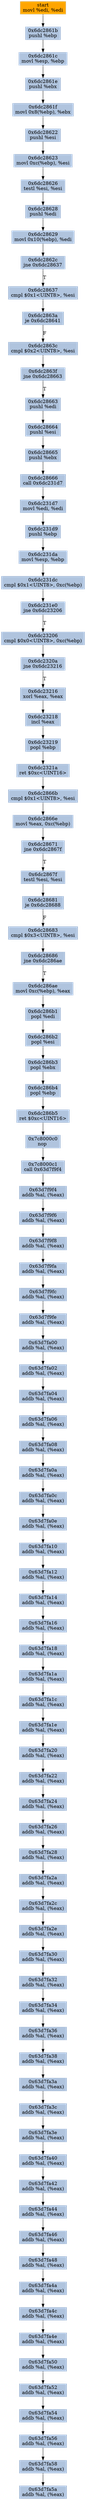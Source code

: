 digraph G {
node[shape=rectangle,style=filled,fillcolor=lightsteelblue,color=lightsteelblue]
bgcolor="transparent"
a0x6dc28619movl_edi_edi[label="start\nmovl %edi, %edi",color="lightgrey",fillcolor="orange"];
a0x6dc2861bpushl_ebp[label="0x6dc2861b\npushl %ebp"];
a0x6dc2861cmovl_esp_ebp[label="0x6dc2861c\nmovl %esp, %ebp"];
a0x6dc2861epushl_ebx[label="0x6dc2861e\npushl %ebx"];
a0x6dc2861fmovl_0x8ebp__ebx[label="0x6dc2861f\nmovl 0x8(%ebp), %ebx"];
a0x6dc28622pushl_esi[label="0x6dc28622\npushl %esi"];
a0x6dc28623movl_0xcebp__esi[label="0x6dc28623\nmovl 0xc(%ebp), %esi"];
a0x6dc28626testl_esi_esi[label="0x6dc28626\ntestl %esi, %esi"];
a0x6dc28628pushl_edi[label="0x6dc28628\npushl %edi"];
a0x6dc28629movl_0x10ebp__edi[label="0x6dc28629\nmovl 0x10(%ebp), %edi"];
a0x6dc2862cjne_0x6dc28637[label="0x6dc2862c\njne 0x6dc28637"];
a0x6dc28637cmpl_0x1UINT8_esi[label="0x6dc28637\ncmpl $0x1<UINT8>, %esi"];
a0x6dc2863aje_0x6dc28641[label="0x6dc2863a\nje 0x6dc28641"];
a0x6dc2863ccmpl_0x2UINT8_esi[label="0x6dc2863c\ncmpl $0x2<UINT8>, %esi"];
a0x6dc2863fjne_0x6dc28663[label="0x6dc2863f\njne 0x6dc28663"];
a0x6dc28663pushl_edi[label="0x6dc28663\npushl %edi"];
a0x6dc28664pushl_esi[label="0x6dc28664\npushl %esi"];
a0x6dc28665pushl_ebx[label="0x6dc28665\npushl %ebx"];
a0x6dc28666call_0x6dc231d7[label="0x6dc28666\ncall 0x6dc231d7"];
a0x6dc231d7movl_edi_edi[label="0x6dc231d7\nmovl %edi, %edi"];
a0x6dc231d9pushl_ebp[label="0x6dc231d9\npushl %ebp"];
a0x6dc231damovl_esp_ebp[label="0x6dc231da\nmovl %esp, %ebp"];
a0x6dc231dccmpl_0x1UINT8_0xcebp_[label="0x6dc231dc\ncmpl $0x1<UINT8>, 0xc(%ebp)"];
a0x6dc231e0jne_0x6dc23206[label="0x6dc231e0\njne 0x6dc23206"];
a0x6dc23206cmpl_0x0UINT8_0xcebp_[label="0x6dc23206\ncmpl $0x0<UINT8>, 0xc(%ebp)"];
a0x6dc2320ajne_0x6dc23216[label="0x6dc2320a\njne 0x6dc23216"];
a0x6dc23216xorl_eax_eax[label="0x6dc23216\nxorl %eax, %eax"];
a0x6dc23218incl_eax[label="0x6dc23218\nincl %eax"];
a0x6dc23219popl_ebp[label="0x6dc23219\npopl %ebp"];
a0x6dc2321aret_0xcUINT16[label="0x6dc2321a\nret $0xc<UINT16>"];
a0x6dc2866bcmpl_0x1UINT8_esi[label="0x6dc2866b\ncmpl $0x1<UINT8>, %esi"];
a0x6dc2866emovl_eax_0xcebp_[label="0x6dc2866e\nmovl %eax, 0xc(%ebp)"];
a0x6dc28671jne_0x6dc2867f[label="0x6dc28671\njne 0x6dc2867f"];
a0x6dc2867ftestl_esi_esi[label="0x6dc2867f\ntestl %esi, %esi"];
a0x6dc28681je_0x6dc28688[label="0x6dc28681\nje 0x6dc28688"];
a0x6dc28683cmpl_0x3UINT8_esi[label="0x6dc28683\ncmpl $0x3<UINT8>, %esi"];
a0x6dc28686jne_0x6dc286ae[label="0x6dc28686\njne 0x6dc286ae"];
a0x6dc286aemovl_0xcebp__eax[label="0x6dc286ae\nmovl 0xc(%ebp), %eax"];
a0x6dc286b1popl_edi[label="0x6dc286b1\npopl %edi"];
a0x6dc286b2popl_esi[label="0x6dc286b2\npopl %esi"];
a0x6dc286b3popl_ebx[label="0x6dc286b3\npopl %ebx"];
a0x6dc286b4popl_ebp[label="0x6dc286b4\npopl %ebp"];
a0x6dc286b5ret_0xcUINT16[label="0x6dc286b5\nret $0xc<UINT16>"];
a0x7c8000c0nop_[label="0x7c8000c0\nnop "];
a0x7c8000c1call_0x63d7f9f4[label="0x7c8000c1\ncall 0x63d7f9f4"];
a0x63d7f9f4addb_al_eax_[label="0x63d7f9f4\naddb %al, (%eax)"];
a0x63d7f9f6addb_al_eax_[label="0x63d7f9f6\naddb %al, (%eax)"];
a0x63d7f9f8addb_al_eax_[label="0x63d7f9f8\naddb %al, (%eax)"];
a0x63d7f9faaddb_al_eax_[label="0x63d7f9fa\naddb %al, (%eax)"];
a0x63d7f9fcaddb_al_eax_[label="0x63d7f9fc\naddb %al, (%eax)"];
a0x63d7f9feaddb_al_eax_[label="0x63d7f9fe\naddb %al, (%eax)"];
a0x63d7fa00addb_al_eax_[label="0x63d7fa00\naddb %al, (%eax)"];
a0x63d7fa02addb_al_eax_[label="0x63d7fa02\naddb %al, (%eax)"];
a0x63d7fa04addb_al_eax_[label="0x63d7fa04\naddb %al, (%eax)"];
a0x63d7fa06addb_al_eax_[label="0x63d7fa06\naddb %al, (%eax)"];
a0x63d7fa08addb_al_eax_[label="0x63d7fa08\naddb %al, (%eax)"];
a0x63d7fa0aaddb_al_eax_[label="0x63d7fa0a\naddb %al, (%eax)"];
a0x63d7fa0caddb_al_eax_[label="0x63d7fa0c\naddb %al, (%eax)"];
a0x63d7fa0eaddb_al_eax_[label="0x63d7fa0e\naddb %al, (%eax)"];
a0x63d7fa10addb_al_eax_[label="0x63d7fa10\naddb %al, (%eax)"];
a0x63d7fa12addb_al_eax_[label="0x63d7fa12\naddb %al, (%eax)"];
a0x63d7fa14addb_al_eax_[label="0x63d7fa14\naddb %al, (%eax)"];
a0x63d7fa16addb_al_eax_[label="0x63d7fa16\naddb %al, (%eax)"];
a0x63d7fa18addb_al_eax_[label="0x63d7fa18\naddb %al, (%eax)"];
a0x63d7fa1aaddb_al_eax_[label="0x63d7fa1a\naddb %al, (%eax)"];
a0x63d7fa1caddb_al_eax_[label="0x63d7fa1c\naddb %al, (%eax)"];
a0x63d7fa1eaddb_al_eax_[label="0x63d7fa1e\naddb %al, (%eax)"];
a0x63d7fa20addb_al_eax_[label="0x63d7fa20\naddb %al, (%eax)"];
a0x63d7fa22addb_al_eax_[label="0x63d7fa22\naddb %al, (%eax)"];
a0x63d7fa24addb_al_eax_[label="0x63d7fa24\naddb %al, (%eax)"];
a0x63d7fa26addb_al_eax_[label="0x63d7fa26\naddb %al, (%eax)"];
a0x63d7fa28addb_al_eax_[label="0x63d7fa28\naddb %al, (%eax)"];
a0x63d7fa2aaddb_al_eax_[label="0x63d7fa2a\naddb %al, (%eax)"];
a0x63d7fa2caddb_al_eax_[label="0x63d7fa2c\naddb %al, (%eax)"];
a0x63d7fa2eaddb_al_eax_[label="0x63d7fa2e\naddb %al, (%eax)"];
a0x63d7fa30addb_al_eax_[label="0x63d7fa30\naddb %al, (%eax)"];
a0x63d7fa32addb_al_eax_[label="0x63d7fa32\naddb %al, (%eax)"];
a0x63d7fa34addb_al_eax_[label="0x63d7fa34\naddb %al, (%eax)"];
a0x63d7fa36addb_al_eax_[label="0x63d7fa36\naddb %al, (%eax)"];
a0x63d7fa38addb_al_eax_[label="0x63d7fa38\naddb %al, (%eax)"];
a0x63d7fa3aaddb_al_eax_[label="0x63d7fa3a\naddb %al, (%eax)"];
a0x63d7fa3caddb_al_eax_[label="0x63d7fa3c\naddb %al, (%eax)"];
a0x63d7fa3eaddb_al_eax_[label="0x63d7fa3e\naddb %al, (%eax)"];
a0x63d7fa40addb_al_eax_[label="0x63d7fa40\naddb %al, (%eax)"];
a0x63d7fa42addb_al_eax_[label="0x63d7fa42\naddb %al, (%eax)"];
a0x63d7fa44addb_al_eax_[label="0x63d7fa44\naddb %al, (%eax)"];
a0x63d7fa46addb_al_eax_[label="0x63d7fa46\naddb %al, (%eax)"];
a0x63d7fa48addb_al_eax_[label="0x63d7fa48\naddb %al, (%eax)"];
a0x63d7fa4aaddb_al_eax_[label="0x63d7fa4a\naddb %al, (%eax)"];
a0x63d7fa4caddb_al_eax_[label="0x63d7fa4c\naddb %al, (%eax)"];
a0x63d7fa4eaddb_al_eax_[label="0x63d7fa4e\naddb %al, (%eax)"];
a0x63d7fa50addb_al_eax_[label="0x63d7fa50\naddb %al, (%eax)"];
a0x63d7fa52addb_al_eax_[label="0x63d7fa52\naddb %al, (%eax)"];
a0x63d7fa54addb_al_eax_[label="0x63d7fa54\naddb %al, (%eax)"];
a0x63d7fa56addb_al_eax_[label="0x63d7fa56\naddb %al, (%eax)"];
a0x63d7fa58addb_al_eax_[label="0x63d7fa58\naddb %al, (%eax)"];
a0x63d7fa5aaddb_al_eax_[label="0x63d7fa5a\naddb %al, (%eax)"];
a0x6dc28619movl_edi_edi -> a0x6dc2861bpushl_ebp [color="#000000"];
a0x6dc2861bpushl_ebp -> a0x6dc2861cmovl_esp_ebp [color="#000000"];
a0x6dc2861cmovl_esp_ebp -> a0x6dc2861epushl_ebx [color="#000000"];
a0x6dc2861epushl_ebx -> a0x6dc2861fmovl_0x8ebp__ebx [color="#000000"];
a0x6dc2861fmovl_0x8ebp__ebx -> a0x6dc28622pushl_esi [color="#000000"];
a0x6dc28622pushl_esi -> a0x6dc28623movl_0xcebp__esi [color="#000000"];
a0x6dc28623movl_0xcebp__esi -> a0x6dc28626testl_esi_esi [color="#000000"];
a0x6dc28626testl_esi_esi -> a0x6dc28628pushl_edi [color="#000000"];
a0x6dc28628pushl_edi -> a0x6dc28629movl_0x10ebp__edi [color="#000000"];
a0x6dc28629movl_0x10ebp__edi -> a0x6dc2862cjne_0x6dc28637 [color="#000000"];
a0x6dc2862cjne_0x6dc28637 -> a0x6dc28637cmpl_0x1UINT8_esi [color="#000000",label="T"];
a0x6dc28637cmpl_0x1UINT8_esi -> a0x6dc2863aje_0x6dc28641 [color="#000000"];
a0x6dc2863aje_0x6dc28641 -> a0x6dc2863ccmpl_0x2UINT8_esi [color="#000000",label="F"];
a0x6dc2863ccmpl_0x2UINT8_esi -> a0x6dc2863fjne_0x6dc28663 [color="#000000"];
a0x6dc2863fjne_0x6dc28663 -> a0x6dc28663pushl_edi [color="#000000",label="T"];
a0x6dc28663pushl_edi -> a0x6dc28664pushl_esi [color="#000000"];
a0x6dc28664pushl_esi -> a0x6dc28665pushl_ebx [color="#000000"];
a0x6dc28665pushl_ebx -> a0x6dc28666call_0x6dc231d7 [color="#000000"];
a0x6dc28666call_0x6dc231d7 -> a0x6dc231d7movl_edi_edi [color="#000000"];
a0x6dc231d7movl_edi_edi -> a0x6dc231d9pushl_ebp [color="#000000"];
a0x6dc231d9pushl_ebp -> a0x6dc231damovl_esp_ebp [color="#000000"];
a0x6dc231damovl_esp_ebp -> a0x6dc231dccmpl_0x1UINT8_0xcebp_ [color="#000000"];
a0x6dc231dccmpl_0x1UINT8_0xcebp_ -> a0x6dc231e0jne_0x6dc23206 [color="#000000"];
a0x6dc231e0jne_0x6dc23206 -> a0x6dc23206cmpl_0x0UINT8_0xcebp_ [color="#000000",label="T"];
a0x6dc23206cmpl_0x0UINT8_0xcebp_ -> a0x6dc2320ajne_0x6dc23216 [color="#000000"];
a0x6dc2320ajne_0x6dc23216 -> a0x6dc23216xorl_eax_eax [color="#000000",label="T"];
a0x6dc23216xorl_eax_eax -> a0x6dc23218incl_eax [color="#000000"];
a0x6dc23218incl_eax -> a0x6dc23219popl_ebp [color="#000000"];
a0x6dc23219popl_ebp -> a0x6dc2321aret_0xcUINT16 [color="#000000"];
a0x6dc2321aret_0xcUINT16 -> a0x6dc2866bcmpl_0x1UINT8_esi [color="#000000"];
a0x6dc2866bcmpl_0x1UINT8_esi -> a0x6dc2866emovl_eax_0xcebp_ [color="#000000"];
a0x6dc2866emovl_eax_0xcebp_ -> a0x6dc28671jne_0x6dc2867f [color="#000000"];
a0x6dc28671jne_0x6dc2867f -> a0x6dc2867ftestl_esi_esi [color="#000000",label="T"];
a0x6dc2867ftestl_esi_esi -> a0x6dc28681je_0x6dc28688 [color="#000000"];
a0x6dc28681je_0x6dc28688 -> a0x6dc28683cmpl_0x3UINT8_esi [color="#000000",label="F"];
a0x6dc28683cmpl_0x3UINT8_esi -> a0x6dc28686jne_0x6dc286ae [color="#000000"];
a0x6dc28686jne_0x6dc286ae -> a0x6dc286aemovl_0xcebp__eax [color="#000000",label="T"];
a0x6dc286aemovl_0xcebp__eax -> a0x6dc286b1popl_edi [color="#000000"];
a0x6dc286b1popl_edi -> a0x6dc286b2popl_esi [color="#000000"];
a0x6dc286b2popl_esi -> a0x6dc286b3popl_ebx [color="#000000"];
a0x6dc286b3popl_ebx -> a0x6dc286b4popl_ebp [color="#000000"];
a0x6dc286b4popl_ebp -> a0x6dc286b5ret_0xcUINT16 [color="#000000"];
a0x6dc286b5ret_0xcUINT16 -> a0x7c8000c0nop_ [color="#000000"];
a0x7c8000c0nop_ -> a0x7c8000c1call_0x63d7f9f4 [color="#000000"];
a0x7c8000c1call_0x63d7f9f4 -> a0x63d7f9f4addb_al_eax_ [color="#000000"];
a0x63d7f9f4addb_al_eax_ -> a0x63d7f9f6addb_al_eax_ [color="#000000"];
a0x63d7f9f6addb_al_eax_ -> a0x63d7f9f8addb_al_eax_ [color="#000000"];
a0x63d7f9f8addb_al_eax_ -> a0x63d7f9faaddb_al_eax_ [color="#000000"];
a0x63d7f9faaddb_al_eax_ -> a0x63d7f9fcaddb_al_eax_ [color="#000000"];
a0x63d7f9fcaddb_al_eax_ -> a0x63d7f9feaddb_al_eax_ [color="#000000"];
a0x63d7f9feaddb_al_eax_ -> a0x63d7fa00addb_al_eax_ [color="#000000"];
a0x63d7fa00addb_al_eax_ -> a0x63d7fa02addb_al_eax_ [color="#000000"];
a0x63d7fa02addb_al_eax_ -> a0x63d7fa04addb_al_eax_ [color="#000000"];
a0x63d7fa04addb_al_eax_ -> a0x63d7fa06addb_al_eax_ [color="#000000"];
a0x63d7fa06addb_al_eax_ -> a0x63d7fa08addb_al_eax_ [color="#000000"];
a0x63d7fa08addb_al_eax_ -> a0x63d7fa0aaddb_al_eax_ [color="#000000"];
a0x63d7fa0aaddb_al_eax_ -> a0x63d7fa0caddb_al_eax_ [color="#000000"];
a0x63d7fa0caddb_al_eax_ -> a0x63d7fa0eaddb_al_eax_ [color="#000000"];
a0x63d7fa0eaddb_al_eax_ -> a0x63d7fa10addb_al_eax_ [color="#000000"];
a0x63d7fa10addb_al_eax_ -> a0x63d7fa12addb_al_eax_ [color="#000000"];
a0x63d7fa12addb_al_eax_ -> a0x63d7fa14addb_al_eax_ [color="#000000"];
a0x63d7fa14addb_al_eax_ -> a0x63d7fa16addb_al_eax_ [color="#000000"];
a0x63d7fa16addb_al_eax_ -> a0x63d7fa18addb_al_eax_ [color="#000000"];
a0x63d7fa18addb_al_eax_ -> a0x63d7fa1aaddb_al_eax_ [color="#000000"];
a0x63d7fa1aaddb_al_eax_ -> a0x63d7fa1caddb_al_eax_ [color="#000000"];
a0x63d7fa1caddb_al_eax_ -> a0x63d7fa1eaddb_al_eax_ [color="#000000"];
a0x63d7fa1eaddb_al_eax_ -> a0x63d7fa20addb_al_eax_ [color="#000000"];
a0x63d7fa20addb_al_eax_ -> a0x63d7fa22addb_al_eax_ [color="#000000"];
a0x63d7fa22addb_al_eax_ -> a0x63d7fa24addb_al_eax_ [color="#000000"];
a0x63d7fa24addb_al_eax_ -> a0x63d7fa26addb_al_eax_ [color="#000000"];
a0x63d7fa26addb_al_eax_ -> a0x63d7fa28addb_al_eax_ [color="#000000"];
a0x63d7fa28addb_al_eax_ -> a0x63d7fa2aaddb_al_eax_ [color="#000000"];
a0x63d7fa2aaddb_al_eax_ -> a0x63d7fa2caddb_al_eax_ [color="#000000"];
a0x63d7fa2caddb_al_eax_ -> a0x63d7fa2eaddb_al_eax_ [color="#000000"];
a0x63d7fa2eaddb_al_eax_ -> a0x63d7fa30addb_al_eax_ [color="#000000"];
a0x63d7fa30addb_al_eax_ -> a0x63d7fa32addb_al_eax_ [color="#000000"];
a0x63d7fa32addb_al_eax_ -> a0x63d7fa34addb_al_eax_ [color="#000000"];
a0x63d7fa34addb_al_eax_ -> a0x63d7fa36addb_al_eax_ [color="#000000"];
a0x63d7fa36addb_al_eax_ -> a0x63d7fa38addb_al_eax_ [color="#000000"];
a0x63d7fa38addb_al_eax_ -> a0x63d7fa3aaddb_al_eax_ [color="#000000"];
a0x63d7fa3aaddb_al_eax_ -> a0x63d7fa3caddb_al_eax_ [color="#000000"];
a0x63d7fa3caddb_al_eax_ -> a0x63d7fa3eaddb_al_eax_ [color="#000000"];
a0x63d7fa3eaddb_al_eax_ -> a0x63d7fa40addb_al_eax_ [color="#000000"];
a0x63d7fa40addb_al_eax_ -> a0x63d7fa42addb_al_eax_ [color="#000000"];
a0x63d7fa42addb_al_eax_ -> a0x63d7fa44addb_al_eax_ [color="#000000"];
a0x63d7fa44addb_al_eax_ -> a0x63d7fa46addb_al_eax_ [color="#000000"];
a0x63d7fa46addb_al_eax_ -> a0x63d7fa48addb_al_eax_ [color="#000000"];
a0x63d7fa48addb_al_eax_ -> a0x63d7fa4aaddb_al_eax_ [color="#000000"];
a0x63d7fa4aaddb_al_eax_ -> a0x63d7fa4caddb_al_eax_ [color="#000000"];
a0x63d7fa4caddb_al_eax_ -> a0x63d7fa4eaddb_al_eax_ [color="#000000"];
a0x63d7fa4eaddb_al_eax_ -> a0x63d7fa50addb_al_eax_ [color="#000000"];
a0x63d7fa50addb_al_eax_ -> a0x63d7fa52addb_al_eax_ [color="#000000"];
a0x63d7fa52addb_al_eax_ -> a0x63d7fa54addb_al_eax_ [color="#000000"];
a0x63d7fa54addb_al_eax_ -> a0x63d7fa56addb_al_eax_ [color="#000000"];
a0x63d7fa56addb_al_eax_ -> a0x63d7fa58addb_al_eax_ [color="#000000"];
a0x63d7fa58addb_al_eax_ -> a0x63d7fa5aaddb_al_eax_ [color="#000000"];
}
